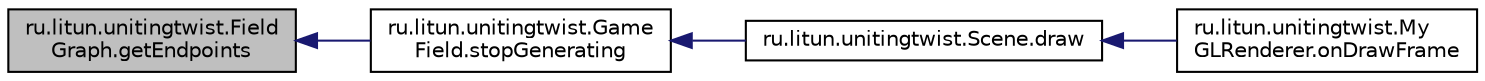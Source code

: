 digraph "ru.litun.unitingtwist.FieldGraph.getEndpoints"
{
  edge [fontname="Helvetica",fontsize="10",labelfontname="Helvetica",labelfontsize="10"];
  node [fontname="Helvetica",fontsize="10",shape=record];
  rankdir="LR";
  Node24 [label="ru.litun.unitingtwist.Field\lGraph.getEndpoints",height=0.2,width=0.4,color="black", fillcolor="grey75", style="filled", fontcolor="black"];
  Node24 -> Node25 [dir="back",color="midnightblue",fontsize="10",style="solid",fontname="Helvetica"];
  Node25 [label="ru.litun.unitingtwist.Game\lField.stopGenerating",height=0.2,width=0.4,color="black", fillcolor="white", style="filled",URL="$classru_1_1litun_1_1unitingtwist_1_1_game_field.html#a485fed7a58845fdc64dbb9e8271737e0"];
  Node25 -> Node26 [dir="back",color="midnightblue",fontsize="10",style="solid",fontname="Helvetica"];
  Node26 [label="ru.litun.unitingtwist.Scene.draw",height=0.2,width=0.4,color="black", fillcolor="white", style="filled",URL="$classru_1_1litun_1_1unitingtwist_1_1_scene.html#aba4b9040b80f63cb0c57ea8bd78f8533"];
  Node26 -> Node27 [dir="back",color="midnightblue",fontsize="10",style="solid",fontname="Helvetica"];
  Node27 [label="ru.litun.unitingtwist.My\lGLRenderer.onDrawFrame",height=0.2,width=0.4,color="black", fillcolor="white", style="filled",URL="$classru_1_1litun_1_1unitingtwist_1_1_my_g_l_renderer.html#ad30d224496c46169725b82eec69025f1"];
}
